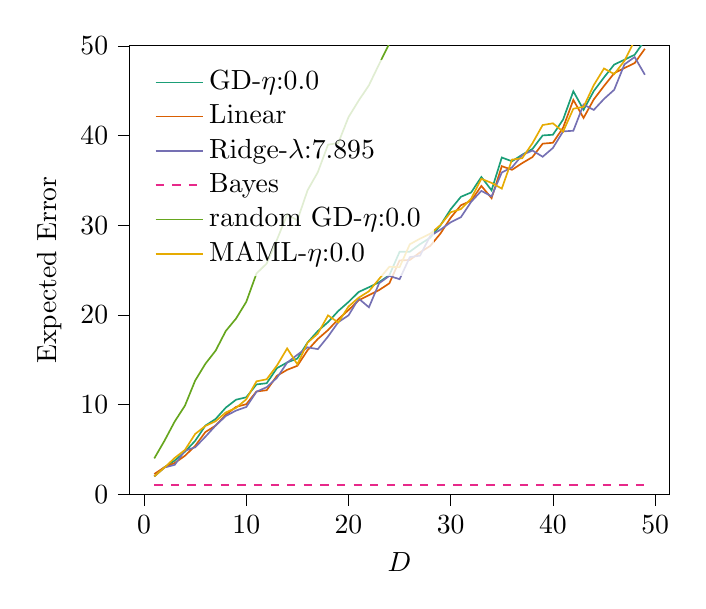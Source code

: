 % This file was created with tikzplotlib v0.10.1.
\begin{tikzpicture}

\definecolor{chocolate217952}{RGB}{217,95,2}
\definecolor{darkcyan27158119}{RGB}{27,158,119}
\definecolor{darkgoldenrod16611829}{RGB}{166,118,29}
\definecolor{darkgray176}{RGB}{176,176,176}
\definecolor{deeppink23141138}{RGB}{231,41,138}
\definecolor{lightslategray117112179}{RGB}{117,112,179}
\definecolor{olivedrab10216630}{RGB}{102,166,30}
\definecolor{orange2301712}{RGB}{230,171,2}

\begin{axis}[
legend cell align={left},
legend style={
  fill opacity=0.8,
  draw opacity=1,
  text opacity=1,
  at={(0.03,0.97)},
  anchor=north west,
  draw=none
},
tick align=outside,
tick pos=left,
x grid style={darkgray176},
xlabel={\(\displaystyle D\)},
xmin=-1.4, xmax=51.4,
xtick style={color=black},
y grid style={darkgray176},
ylabel={Expected Error},
ymin=0, ymax=50,
ytick style={color=black}
]
\addplot [semithick, darkcyan27158119]
table {%
1 1.971
2 3.005
3 3.746
4 4.733
5 5.942
6 7.64
7 8.38
8 9.651
9 10.53
10 10.8
11 12.236
12 12.367
13 14.051
14 14.686
15 15.12
16 16.914
17 18.188
18 19.183
19 20.423
20 21.429
21 22.545
22 23.073
23 23.644
24 24.419
25 27.024
26 27.04
27 27.873
28 28.6
29 29.988
30 31.77
31 33.16
32 33.642
33 35.37
34 33.882
35 37.542
36 37.121
37 37.856
38 38.498
39 40.006
40 40.079
41 41.782
42 44.927
43 42.864
44 44.953
45 46.479
46 47.909
47 48.446
48 49.002
49 50.624
};
\addlegendentry{GD-$\eta$:0.0}
\addplot [semithick, chocolate217952]
table {%
1 2.246
2 2.999
3 3.479
4 4.277
5 5.383
6 6.921
7 7.643
8 8.856
9 9.728
10 10.03
11 11.447
12 11.587
13 13.202
14 13.863
15 14.314
16 16.057
17 17.302
18 18.298
19 19.507
20 20.525
21 21.618
22 22.185
23 22.759
24 23.515
25 26.067
26 26.114
27 26.962
28 27.681
29 29.064
30 30.824
31 32.22
32 32.713
33 34.374
34 33.007
35 36.576
36 36.17
37 36.919
38 37.591
39 39.087
40 39.186
41 40.872
42 43.963
43 41.957
44 44.021
45 45.518
46 46.945
47 47.521
48 48.072
49 49.67
};
\addlegendentry{Linear}
\addplot [semithick, lightslategray117112179]
table {%
1 1.988
2 2.967
3 3.267
4 4.849
5 5.219
6 6.399
7 7.644
8 8.715
9 9.318
10 9.719
11 11.421
12 11.927
13 12.971
14 14.667
15 15.545
16 16.373
17 16.17
18 17.577
19 19.177
20 19.93
21 21.805
22 20.836
23 23.521
24 24.342
25 23.968
26 26.432
27 26.596
28 28.798
29 29.498
30 30.312
31 30.891
32 32.598
33 33.824
34 33.204
35 35.875
36 36.44
37 37.827
38 38.32
39 37.628
40 38.607
41 40.455
42 40.526
43 43.451
44 42.846
45 44.074
46 45.099
47 47.931
48 48.744
49 46.771
};
\addlegendentry{Ridge-$\lambda$:7.895}
\addplot [semithick, deeppink23141138, dashed]
table {%
1 1.0
2 1.0
3 1.0
4 1.0
5 1.0
6 1.0
7 1.0
8 1.0
9 1.0
10 1.0
11 1.0
12 1.0
13 1.0
14 1.0
15 1.0
16 1.0
17 1.0
18 1.0
19 1.0
20 1.0
21 1.0
22 1.0
23 1.0
24 1.0
25 1.0
26 1.0
27 1.0
28 1.0
29 1.0
30 1.0
31 1.0
32 1.0
33 1.0
34 1.0
35 1.0
36 1.0
37 1.0
38 1.0
39 1.0
40 1.0
41 1.0
42 1.0
43 1.0
44 1.0
45 1.0
46 1.0
47 1.0
48 1.0
49 1.0
};
\addlegendentry{Bayes}
\addplot [semithick, olivedrab10216630]
table {%
1 3.986
2 5.956
3 8.103
4 9.865
5 12.663
6 14.537
7 16.0
8 18.202
9 19.581
10 21.445
11 24.603
12 25.72
13 28.372
14 31.184
15 30.547
16 33.896
17 35.903
18 38.978
19 39.153
20 42.039
21 43.896
22 45.595
23 47.96
24 50.255
25 51.405
26 54.869
27 56.402
28 57.914
29 59.912
30 62.453
31 63.639
32 65.994
33 69.181
34 69.677
35 69.815
36 74.182
37 75.404
38 77.622
39 81.329
40 82.476
41 82.556
42 86.036
43 86.847
44 90.741
45 93.407
46 93.863
47 96.046
48 99.468
49 101.209
};
\addlegendentry{random GD-$\eta$:0.0}
\addplot [semithick, orange2301712]
table {%
1 1.981
2 2.963
3 4.04
4 4.929
5 6.709
6 7.601
7 8.135
8 9.113
9 9.616
10 10.573
11 12.58
12 12.811
13 14.341
14 16.25
15 14.474
16 16.895
17 17.903
18 19.934
19 19.141
20 20.92
21 21.909
22 22.623
23 24.002
24 25.356
25 25.312
26 27.862
27 28.492
28 29.046
29 30.007
30 31.438
31 31.789
32 32.956
33 35.168
34 34.708
35 34.074
36 37.307
37 37.465
38 39.135
39 41.164
40 41.357
41 40.426
42 42.982
43 43.195
44 45.616
45 47.471
46 46.846
47 48.329
48 50.6
49 51.15
};
\addlegendentry{MAML-$\eta$:0.0}

\end{axis}

\end{tikzpicture}
